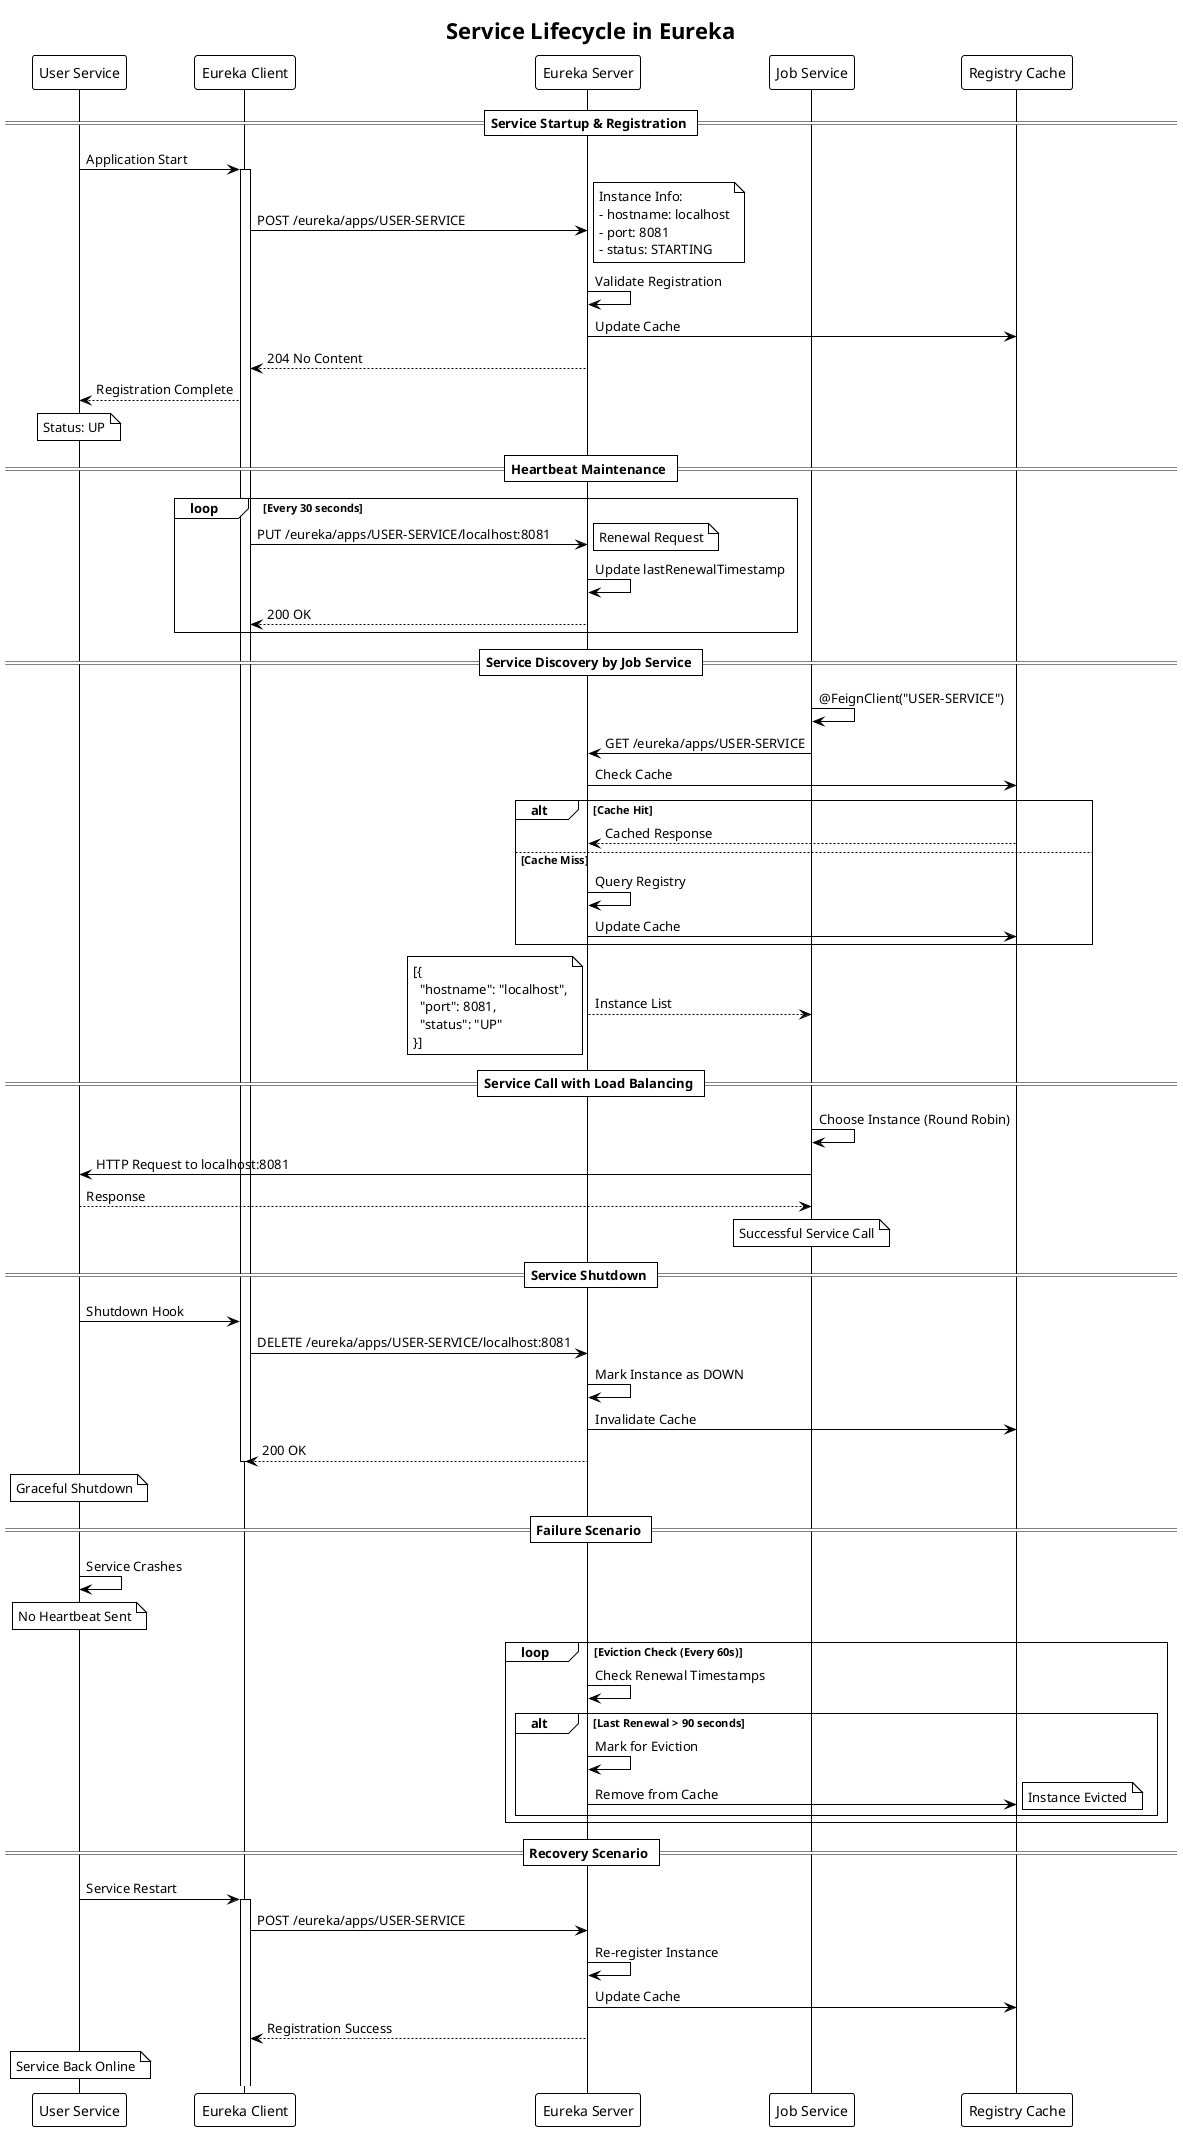 @startuml Eureka Service Lifecycle

!theme plain
skinparam backgroundColor #FFFFFF

title Service Lifecycle in Eureka

participant "User Service" as US
participant "Eureka Client" as EC
participant "Eureka Server" as ES
participant "Job Service" as JS
participant "Registry Cache" as RC

== Service Startup & Registration ==
US -> EC: Application Start
activate EC
EC -> ES: POST /eureka/apps/USER-SERVICE
note right: Instance Info:\n- hostname: localhost\n- port: 8081\n- status: STARTING
ES -> ES: Validate Registration
ES -> RC: Update Cache
ES --> EC: 204 No Content
EC --> US: Registration Complete
note over US: Status: UP

== Heartbeat Maintenance ==
loop Every 30 seconds
    EC -> ES: PUT /eureka/apps/USER-SERVICE/localhost:8081
    note right: Renewal Request
    ES -> ES: Update lastRenewalTimestamp
    ES --> EC: 200 OK
end

== Service Discovery by Job Service ==
JS -> JS: @FeignClient("USER-SERVICE")
JS -> ES: GET /eureka/apps/USER-SERVICE
ES -> RC: Check Cache
alt Cache Hit
    RC --> ES: Cached Response
else Cache Miss
    ES -> ES: Query Registry
    ES -> RC: Update Cache
end
ES --> JS: Instance List
note left: [{\n  "hostname": "localhost",\n  "port": 8081,\n  "status": "UP"\n}]

== Service Call with Load Balancing ==
JS -> JS: Choose Instance (Round Robin)
JS -> US: HTTP Request to localhost:8081
US --> JS: Response
note over JS: Successful Service Call

== Service Shutdown ==
US -> EC: Shutdown Hook
EC -> ES: DELETE /eureka/apps/USER-SERVICE/localhost:8081
ES -> ES: Mark Instance as DOWN
ES -> RC: Invalidate Cache
ES --> EC: 200 OK
deactivate EC
note over US: Graceful Shutdown

== Failure Scenario ==
US -> US: Service Crashes
note over US: No Heartbeat Sent

loop Eviction Check (Every 60s)
    ES -> ES: Check Renewal Timestamps
    alt Last Renewal > 90 seconds
        ES -> ES: Mark for Eviction
        ES -> RC: Remove from Cache
        note right: Instance Evicted
    end
end

== Recovery Scenario ==
US -> EC: Service Restart
activate EC
EC -> ES: POST /eureka/apps/USER-SERVICE
ES -> ES: Re-register Instance
ES -> RC: Update Cache
ES --> EC: Registration Success
note over US: Service Back Online

@enduml